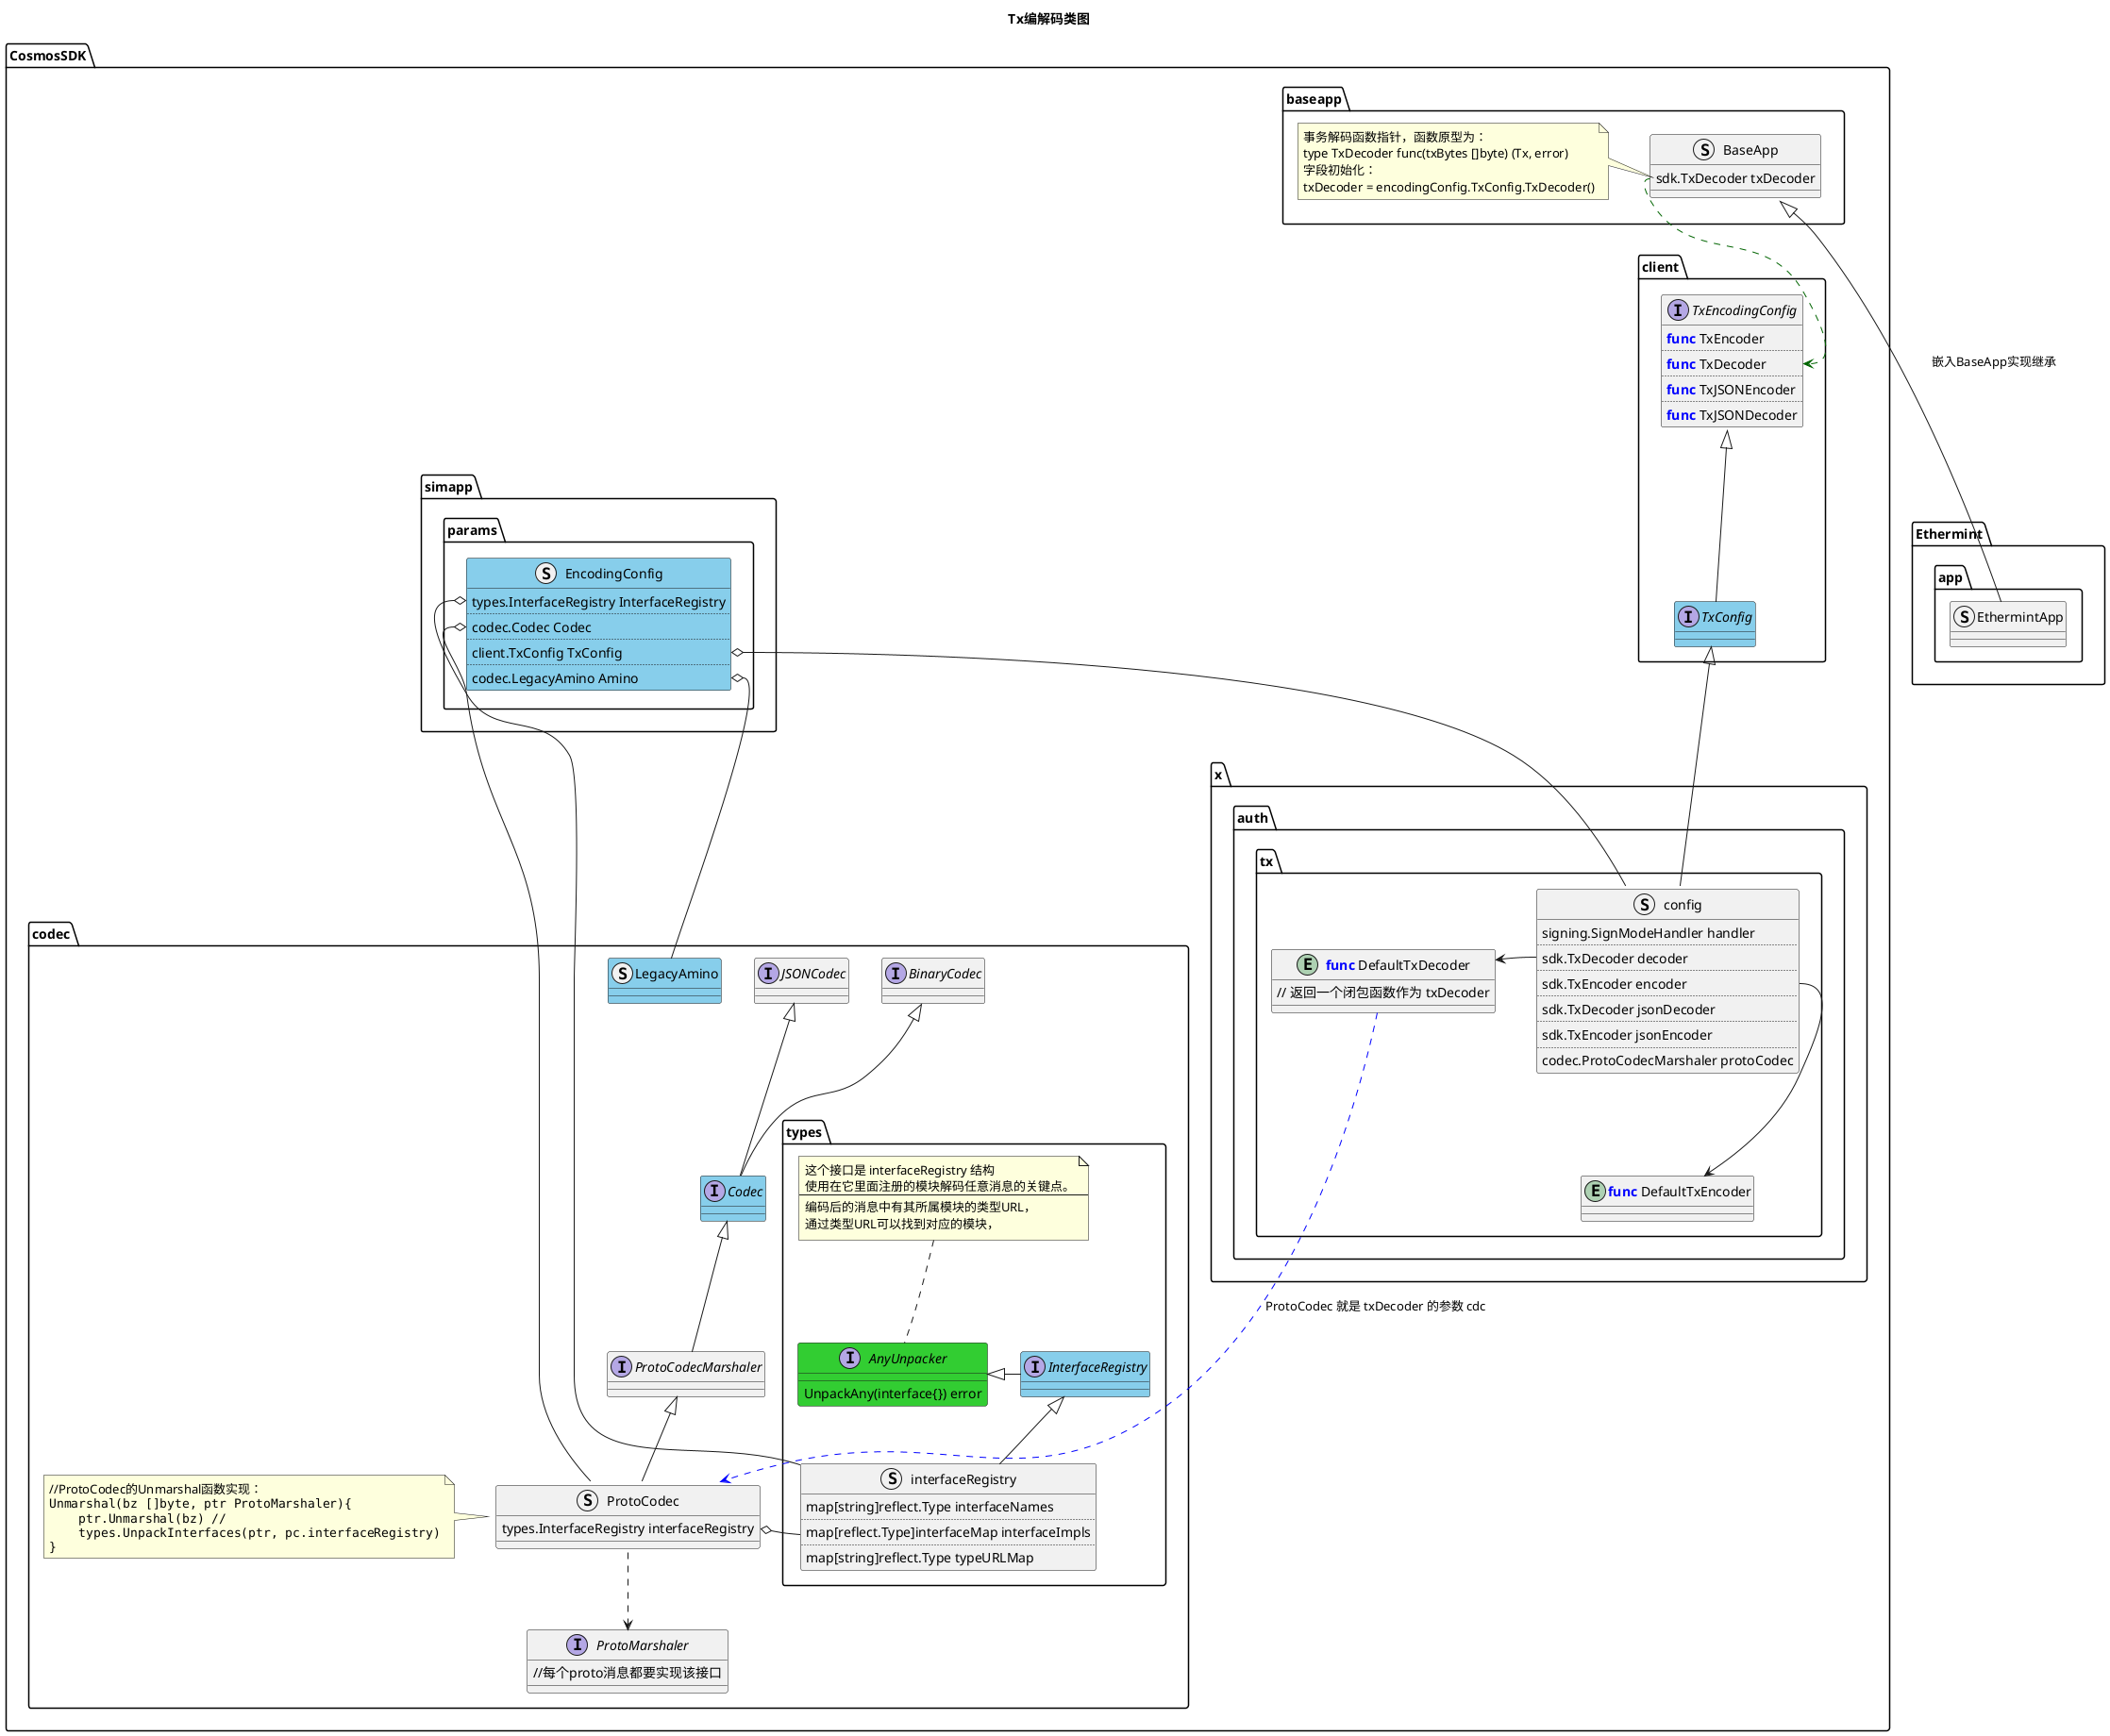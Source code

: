 
@startuml 1.tx编解码类图
    title
        Tx编解码类图
    end title

    'left to right direction

    namespace CosmosSDK {
        namespace baseapp {
            struct BaseApp {
                sdk.TxDecoder txDecoder
            }
            note left of BaseApp::txDecoder
                事务解码函数指针，函数原型为：
                type TxDecoder func(txBytes []byte) (Tx, error)
                字段初始化：
                txDecoder = encodingConfig.TxConfig.TxDecoder()
            end note
        }
        namespace codec.types {
            interface AnyUnpacker #LimeGreen {
                UnpackAny(interface{}) error
            }
            note top of AnyUnpacker
                这个接口是 interfaceRegistry 结构
                使用在它里面注册的模块解码任意消息的关键点。
                ----
                编码后的消息中有其所属模块的类型URL，
                通过类型URL可以找到对应的模块，
            end note 

            interface InterfaceRegistry #SkyBlue {

            }
            AnyUnpacker <|- InterfaceRegistry

            struct interfaceRegistry {
                map[string]reflect.Type interfaceNames
                ....
                map[reflect.Type]interfaceMap interfaceImpls
                ....
                map[string]reflect.Type typeURLMap
            }
            InterfaceRegistry <|-- interfaceRegistry
        }

        namespace client {
            interface TxEncodingConfig {
                <b><color:blue>func</color></b> TxEncoder
                ....
                <b><color:blue>func</color></b> TxDecoder
                ....
                <b><color:blue>func</color></b> TxJSONEncoder
                ....
                <b><color:blue>func</color></b> TxJSONDecoder
            }

            interface TxConfig #SkyBlue {

            }
            TxEncodingConfig <|-- TxConfig
        }
        namespace x.auth.tx {
            struct config {
                signing.SignModeHandler handler
                ....
                sdk.TxDecoder decoder
                ....
                sdk.TxEncoder encoder
                ....
                sdk.TxDecoder jsonDecoder
                ....
                sdk.TxEncoder jsonEncoder
                ....
                codec.ProtoCodecMarshaler protoCodec
            }
            entity DefaultTxDecoder as "<b><color:blue>func</color></b> DefaultTxDecoder" {
                // 返回一个闭包函数作为 txDecoder
            }
            entity DefaultTxEncoder as "<b><color:blue>func</color></b> DefaultTxEncoder"

            config::decoder -> DefaultTxDecoder
            config::encoder --> DefaultTxEncoder
        }
        client.TxConfig <|-- x.auth.tx.config

        namespace codec {
            interface BinaryCodec {

            }
            interface JSONCodec {

            }

            interface Codec #SkyBlue {

            }
            BinaryCodec <|-- Codec
            JSONCodec <|-- Codec

            interface ProtoCodecMarshaler {

            }
            Codec <|-- ProtoCodecMarshaler

            interface ProtoMarshaler {
                //每个proto消息都要实现该接口
            }
            struct ProtoCodec {
                types.InterfaceRegistry interfaceRegistry
            }
            note left of ProtoCodec
                //ProtoCodec的Unmarshal函数实现：
                <code>
                Unmarshal(bz []byte, ptr ProtoMarshaler){
                    ptr.Unmarshal(bz) // 
                    types.UnpackInterfaces(ptr, pc.interfaceRegistry)
                }
                </code>
            end note
            ProtoCodecMarshaler <|-- ProtoCodec
            ProtoCodec ..> ProtoMarshaler

            struct LegacyAmino #SkyBlue {

            }
        }

        namespace simapp.params {
            struct EncodingConfig #SkyBlue {
                types.InterfaceRegistry InterfaceRegistry
                ....
                codec.Codec Codec
                ....
                client.TxConfig TxConfig
                ....
                codec.LegacyAmino Amino
            }

        }
        simapp.params.EncodingConfig::InterfaceRegistry o-- codec.types.interfaceRegistry
        simapp.params.EncodingConfig::TxConfig o-- x.auth.tx.config
        simapp.params.EncodingConfig::Codec o--- codec.ProtoCodec 
        simapp.params.EncodingConfig::Amino o-- codec.LegacyAmino

        codec.ProtoCodec::interfaceRegistry o- codec.types.interfaceRegistry

        baseapp.BaseApp::txDecoder .[#DarkGreen].> client.TxEncodingConfig::TxDecoder 
    
        'txDecoder的参数
        x.auth.tx.DefaultTxDecoder ..[#Blue]..> codec.ProtoCodec : ProtoCodec 就是 txDecoder 的参数 cdc

    }

    namespace Ethermint {
        namespace app {
            struct EthermintApp {

            }

            CosmosSDK.baseapp.BaseApp <|--- EthermintApp : 嵌入BaseApp实现继承
        }



    }


@enduml


@startuml 2.txDecoder字段的初始化
    title
        txDecoder字段的初始化
    end title

    box Ethermint
        participant main as "📦️<<package>> \n main \n 在 cmd/ethermintd 目录"
        participant app as "📦️<<package>> \n app"
        participant encoding as "📦️<<package>> \n encoding"
        participant enccodec as "📦️<<package>> \n encoding.codec"
        participant ethermintCryptoCodec as "📦️<<package>> \n crypto.codec"
        participant ethermintTypes as "📦️<<package>> \n types"
    end box

    box CosmosSDK #SkyBlue
        participant baseapp as "📦️<<package>> \n baseapp"
        participant std as "📦️<<package>> \n std"
        participant sdk as "📦️<<package>> \n types"
        participant typesTx as "📦️<<package>> \n types.tx"
        participant cryptocodec as "📦️<<package>> \n crypto.codec"
        participant BasicManager as "🚧<<struct>> \n types.module.BasicManager"
        participant interfaceRegistry as "🚧<<struct>> \n codec.types.interfaceRegistry"
    end box

    autonumber
    autoactivate on
    
    -> main : main()

        main -> main #DodgerBlue :  NewRootCmd()

            main -> encoding : encodingConfig = encoding.MakeConfig(mb)
                note over encoding 
                    参数mb的取值： mb = app.ModuleBasics
                    ----
                    app.ModuleBasics 的类型为：
                    type BasicManager map[string]AppModuleBasic
                    它在定义时即初始化；
                    ----
                    <b><color:red>它管理所有模块的 AppModuleBasic 接口实例</color></b>
                end note 

                note over encoding 
                    //<color:DarkGreen> amino = CosmosSDK.codec
                    //<color:DarkGreen> tx = CosmosSDK.x.auth.tx
                    //<color:DarkGreen> types = CosmosSDK.codec.types
                    encodingConfig.InterfaceRegistry = types.NewInterfaceRegistry()
                    encodingConfig.Codec = amino.NewProtoCodec(encodingConfig.InterfaceRegistry)
                    encodingConfig.TxConfig = tx.NewTxConfig(encodingConfig.Codec, tx.DefaultSignModes)
                    encodingConfig.Amino = amino.NewLegacyAmino()
                end note 

                encoding -> enccodec : enccodec.RegisterLegacyAminoCodec()， 参数：\
                \n cdc = encodingConfig.Amino
                return 

                encoding -> BasicManager : mb.RegisterLegacyAminoCodec() ， 参数：\
                \n cdc = encodingConfig.Amino
                return
                note over encoding #LightPink
                    interfaceRegistry 在这里指向 codec.types.interfaceRegistry
                    ----
                    <code>
                    type interfaceRegistry struct {
                        interfaceNames map[string]reflect.Type // protoName -> reflect.Type
                        interfaceImpls map[reflect.Type]interfaceMap // reflect.Type -> map(typeURL, reflect.Type)
                        typeURLMap     map[string]reflect.Type // typeURL -> reflect.Type
                    }
                    </code>
                end note
                encoding -> enccodec : enccodec.RegisterInterfaces()， 参数：\
                \n interfaceRegistry = encodingConfig.InterfaceRegistry
                    group #LightPink "std.RegisterInterfaces(interfaceRegistry)的详细说明； 下面的两个调用是类似的， 都是填充 struct interfaceRegistry 的字段"
                        enccodec -> std : std.RegisterInterfaces(interfaceRegistry)
                            std -> sdk : sdk.RegisterInterfaces(interfaceRegistry) \
                            \n sdk 即 cosmos-sdk的 package types 
                                sdk -> interfaceRegistry : registry.RegisterInterface(MsgInterfaceProtoName, (*Msg)(nil))
                                    note over interfaceRegistry
                                        实参：
                                        MsgInterfaceProtoName = "cosmos.base.v1beta1.Msg"
                                        ----
                                        RegisterInterface 的实现：
                                        type = reflect.TypeOf(iface) // 通过反射得到 Msg 接口的类型
                                        registry.interfaceNames[protoName] = typ // 记录映射关系
                                    end note 
                                return
                            return
                            
                            std -> typesTx : txtypes.RegisterInterfaces(interfaceRegistry)
                                typesTx -> interfaceRegistry : 多次注册
                                note over typesTx, interfaceRegistry
                                    <code>
                                    // msgResponseInterfaceProtoName = "cosmos.tx.v1beta1.MsgResponse"
                                    registry.RegisterInterface(msgResponseInterfaceProtoName, (*MsgResponse)(nil))
                                    registry.RegisterInterface("cosmos.tx.v1beta1.Tx", (*sdk.Tx)(nil))
                                    registry.RegisterImplementations((*sdk.Tx)(nil), &Tx{})
                                    registry.RegisterInterface("cosmos.tx.v1beta1.TxExtensionOptionI", (*TxExtensionOptionI)(nil))
                                    </code>
                                end note 
                                note over interfaceRegistry
                                    RegisterImplementations 的实现：
                                    ----
                                    for impl in impls 
                                        typeURL := "/" + proto.MessageName(impl) //取出消息名，合成 typeURL 
                                        //将 typeURL -> impl对应的type加入映射
                                        implType = reflect.TypeOf(impl)
                                        imap = registry.interfaceImpls[ityp]
                                        imap[typeURL] = implType
                                        registry.typeURLMap[typeURL] = implType
                                        registry.interfaceImpls[ityp] = imap
                                end note 
                                return
                            return

                            std -> cryptocodec : cryptocodec.RegisterInterfaces(interfaceRegistry)
                                cryptocodec -> interfaceRegistry : 多次注册
                                    note over cryptocodec, interfaceRegistry
                                        <code>
                                        var pk *cryptotypes.PubKey
                                        registry.RegisterInterface("cosmos.crypto.PubKey", pk)
                                        registry.RegisterImplementations(pk, &ed25519.PubKey{})
                                        registry.RegisterImplementations(pk, &secp256k1.PubKey{})
                                        registry.RegisterImplementations(pk, &multisig.LegacyAminoPubKey{})

                                        var priv *cryptotypes.PrivKey
                                        registry.RegisterInterface("cosmos.crypto.PrivKey", priv)
                                        registry.RegisterImplementations(priv, &secp256k1.PrivKey{})
                                        registry.RegisterImplementations(priv, &ed25519.PrivKey{}) //nolint
                                        secp256r1.RegisterInterfaces(registry)
                                        </code>
                                    end note 
                                return
                            return
                        end group
                        enccodec -> ethermintCryptoCodec :cryptocodec.RegisterInterfaces(interfaceRegistry)
                        return
                        enccodec -> ethermintTypes : ethermint.RegisterInterfaces(interfaceRegistry)
                        return
                    return
                return 

                encoding -> BasicManager : mb.RegisterInterfaces(encodingConfig.InterfaceRegistry) 
                    note over BasicManager #LightPink 
                        <code>
                        // 这会遍历所有定义在 app 中的模块
                        for _, m := range bm {
                            m.RegisterInterfaces(registry)
                        }
                        </code>
                        ----
                        以 EVM 模块的 RegisterInterfaces 为例：
                        * 为 CosmosSDK.types.tx.TxExtensionOptionI 注册实现 ExtensionOptionsEthereumTx
                        * 为 CosmosSDK.types.Msg 注册实现 MsgEthereumTx
                        * 注册接口 "ethermint.evm.v1.TxData" -> TxData, 并注册实现 AccessListTx， LegacyTx， DynamicFeeTx
                    end note 
                return

            return : appCreator.encCfg = encodingConfig
            note over main
                设置环境， 有许多操作略过
                appCreator.newApp() 为 start 命令的回调执行函数
                ----
                type appCreator struct {
                    encCfg params.EncodingConfig
                }
            end note 
            main -> main : appCreator.newApp()

                main -> app: app.NewEthermintApp(), 参数：\
                \n encodingConfig = appCreator.encCfg

                    app -> baseapp : baseapp.NewBaseApp()， 参数：\
                    \n txDecoder = encodingConfig.TxConfig.TxDecoder()
                        note over baseapp
                            encodingConfig.TxConfig.TxDecoder() 
                            函数的执行后，返回 txDecoder
                            ----
                            encodingConfig的类型为：
                            simappparams.EncodingConfig
                        end note 
                    return

                return

            return 

        return




    return


@enduml


@startuml 3.tx的结构
    title
        tx的结构
    end title

    namespace CosmosSDK {
        namespace codec.types {
            struct Any #SpringGreen {
                string TypeUrl; // 记录实际类型的URL;例如取值为 '/cosmos.bank.v1beta1.MsgSend'
                ....
                []byte Value; //编码后的数据
                ....
                cachedValue interface{}; //存放解码后的实际类型
            }

            interface UnpackInterfacesMessage {
                UnpackInterfaces(unpacker AnyUnpacker)
            }
            interface AnyUnpacker {
                UnpackAny(interface{}) error
            }
            UnpackInterfacesMessage::UnpackInterfaces .> AnyUnpacker
        }

        namespace types {
            interface Msg {
            }

            interface Tx #LimeGreen {
                + []Msg GetMsgs()
            }
            Tx -> Msg 
            interface FeeTx {
            }
            Tx <|-- FeeTx

            namespace tx {
                interface TipTx {
                }

                struct TxBody {
                    []codec.types.Any Messages
                    ....
                    string Memo
                    ....
                    uint64 TimeoutHeight
                    ....
                    []codec.types.Any ExtensionOptions
                    ....
                    []codec.types.Any NonCriticalExtensionOptions
                }

                struct AuthInfo {
                    []SignerInfo SignerInfos; // struct SignerInfo
                    ....
                    Fee Fee; // struct Fee
                    ....
                    Tip Tip; // struct Tip
                }

                struct Tx <<定义在 types/tx/tx.pb.go 中>> #SkyBlue {
                    TxBody Body
                    ....
                    AuthInfo AuthInfo
                    ....
                    [][]byte Signatures
                }
                Tx o- TxBody
                Tx o--AuthInfo
            }
            FeeTx <|-- tx.TipTx
            Tx <|-- tx.Tx
        }

        codec.types.Any ----o types.tx.TxBody
        codec.types.UnpackInterfacesMessage <|----- types.tx.TxBody
        codec.types.UnpackInterfacesMessage <|------ types.tx.AuthInfo
        
        namespace client {
            interface TxBuilder {

            }
        }

        namespace x.auth {
            namespace tx {
                interface ExtensionOptionsTxBuilder {

                }

                struct wrapper #SkyBlue {
                    codec.Codec cdc
                    ....
                    tx.Tx tx
                    ....
                    []byte bodyBz
                    ....
                    []byte authInfoBz
                    ....
                    bool txBodyHasUnknownNonCriticals
                }
                note bottom of wrapper
                    <code>
                    GetMessage() {
                        return tx.GetMsgs()
                    }
                    </code>
                    ----
                end note
                ExtensionOptionsTxBuilder <|-- wrapper
            }

            namespace signing {
                interface SigVerifiableTx {

                }

                interface Tx {

                }

                SigVerifiableTx <|-- Tx
            }
            signing.Tx <|-- tx.wrapper

            namespace ante {
                interface HasExtensionOptionsTx {

                }
            }
            ante.HasExtensionOptionsTx <|-- tx.wrapper
        }
        client.TxBuilder <|-- x.auth.tx.ExtensionOptionsTxBuilder
        types.tx.TipTx <|-- x.auth.tx.wrapper

        x.auth.tx.wrapper::tx o-[#Blue]-> types.tx.Tx
    }


@enduml